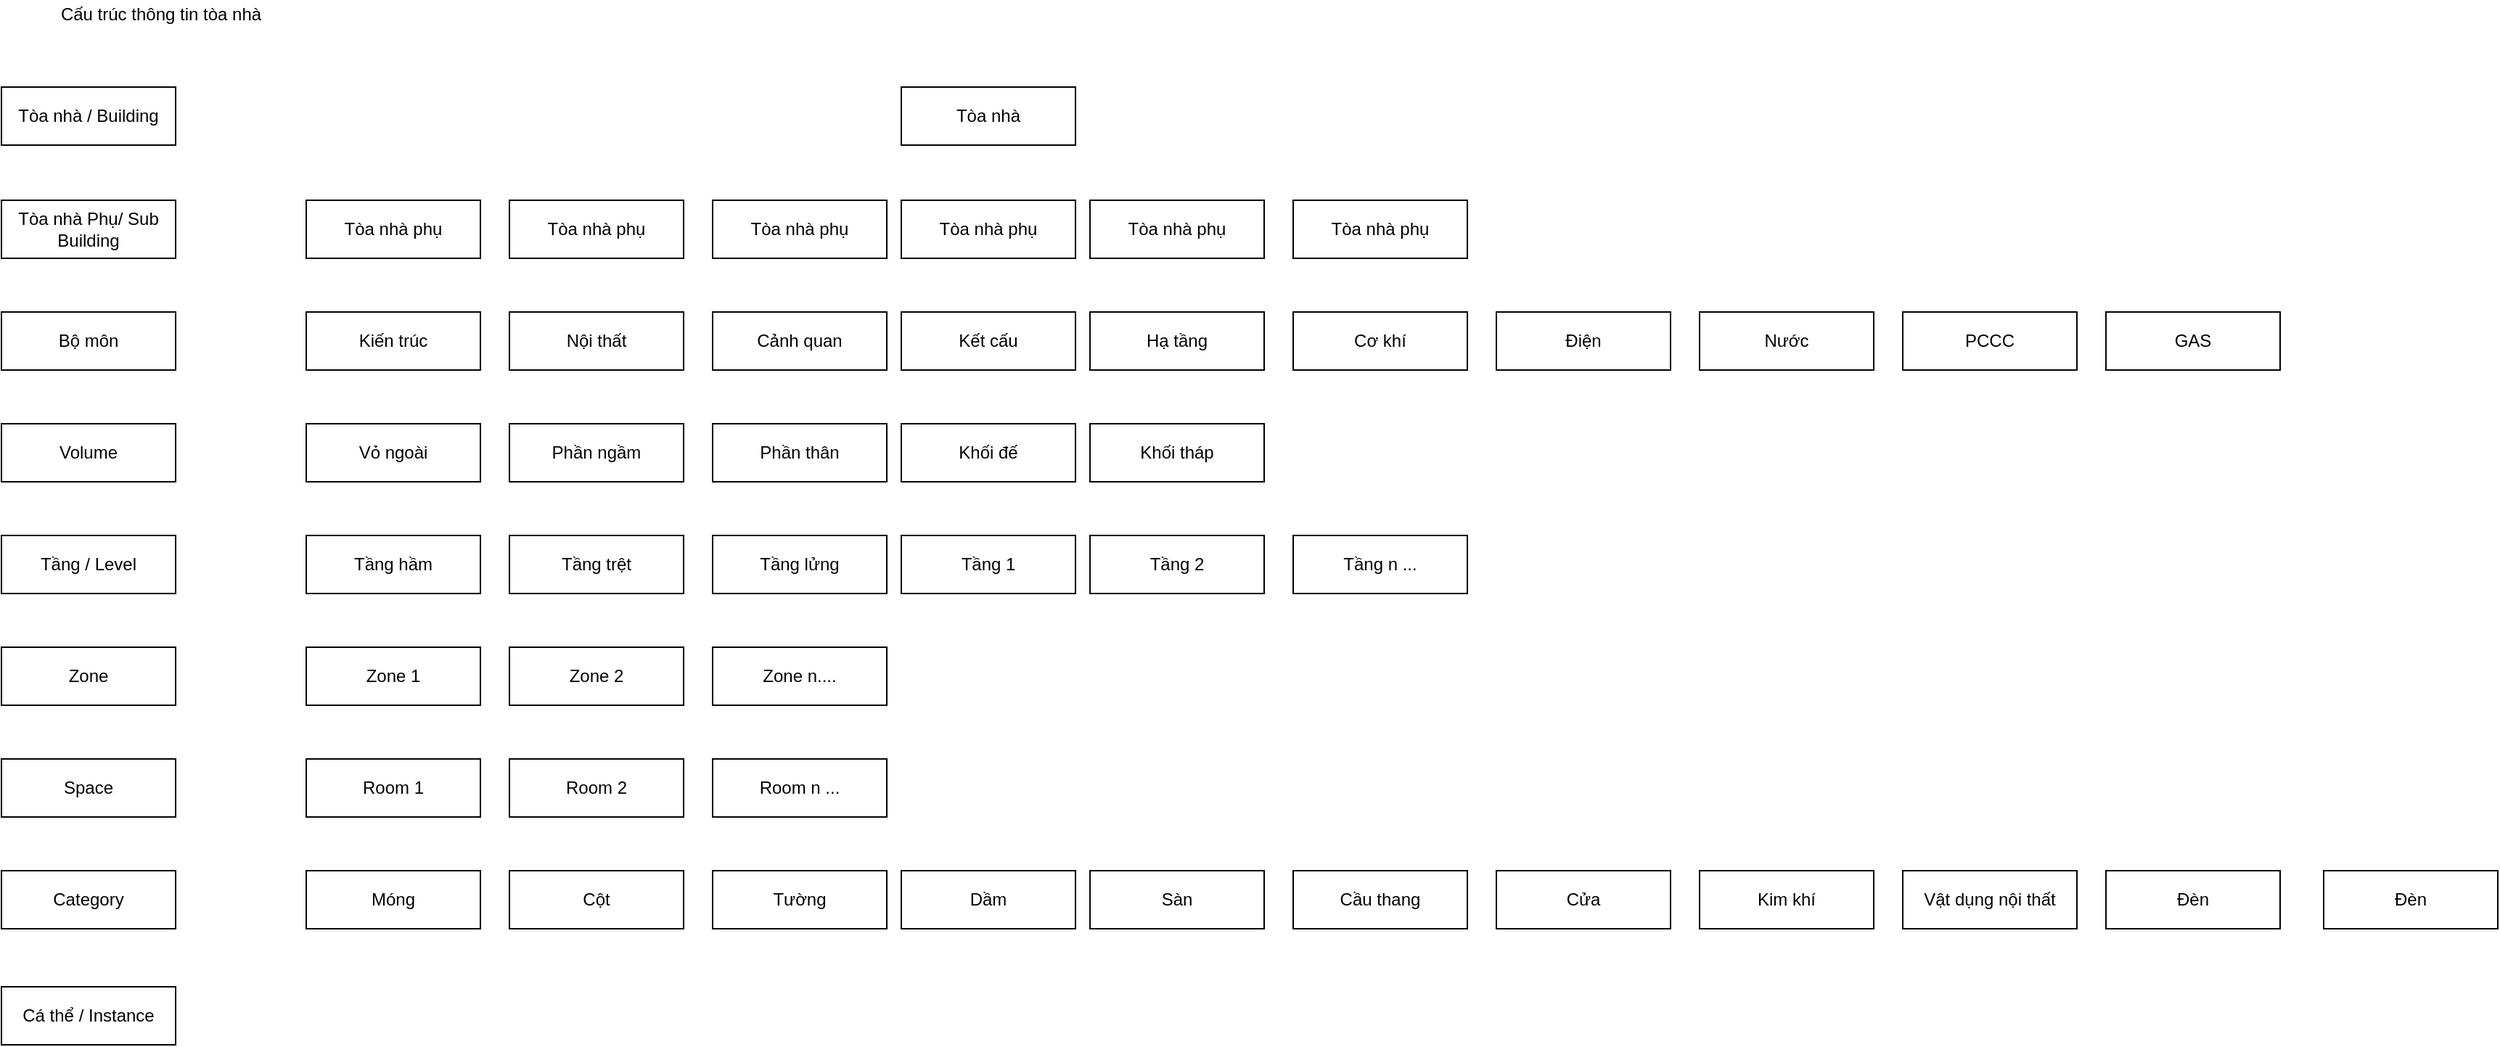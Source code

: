 <mxfile version="15.1.3" type="device"><diagram id="4xzBc2CEWSk5mAUjxAMe" name="Page-1"><mxGraphModel dx="1551" dy="1151" grid="1" gridSize="10" guides="1" tooltips="1" connect="1" arrows="1" fold="1" page="1" pageScale="1" pageWidth="1100" pageHeight="850" math="0" shadow="0"><root><mxCell id="0"/><mxCell id="1" parent="0"/><mxCell id="Vta3OSDc6cLGOIfn7Npf-1" value="Cấu trúc thông tin tòa nhà" style="text;html=1;strokeColor=none;fillColor=none;align=center;verticalAlign=middle;whiteSpace=wrap;rounded=0;" vertex="1" parent="1"><mxGeometry x="100" y="50" width="200" height="20" as="geometry"/></mxCell><mxCell id="Vta3OSDc6cLGOIfn7Npf-2" value="Tòa nhà / Building" style="rounded=0;whiteSpace=wrap;html=1;" vertex="1" parent="1"><mxGeometry x="90" y="110" width="120" height="40" as="geometry"/></mxCell><mxCell id="Vta3OSDc6cLGOIfn7Npf-3" value="Volume" style="rounded=0;whiteSpace=wrap;html=1;" vertex="1" parent="1"><mxGeometry x="90" y="342" width="120" height="40" as="geometry"/></mxCell><mxCell id="Vta3OSDc6cLGOIfn7Npf-5" value="Zone" style="rounded=0;whiteSpace=wrap;html=1;" vertex="1" parent="1"><mxGeometry x="90" y="496" width="120" height="40" as="geometry"/></mxCell><mxCell id="Vta3OSDc6cLGOIfn7Npf-8" value="Tầng / Level" style="rounded=0;whiteSpace=wrap;html=1;" vertex="1" parent="1"><mxGeometry x="90" y="419" width="120" height="40" as="geometry"/></mxCell><mxCell id="Vta3OSDc6cLGOIfn7Npf-10" value="Category" style="rounded=0;whiteSpace=wrap;html=1;" vertex="1" parent="1"><mxGeometry x="90" y="650" width="120" height="40" as="geometry"/></mxCell><mxCell id="Vta3OSDc6cLGOIfn7Npf-14" value="Bộ môn" style="rounded=0;whiteSpace=wrap;html=1;" vertex="1" parent="1"><mxGeometry x="90" y="265" width="120" height="40" as="geometry"/></mxCell><mxCell id="Vta3OSDc6cLGOIfn7Npf-29" value="Tòa nhà" style="rounded=0;whiteSpace=wrap;html=1;" vertex="1" parent="1"><mxGeometry x="710" y="110" width="120" height="40" as="geometry"/></mxCell><mxCell id="Vta3OSDc6cLGOIfn7Npf-30" value="Kiến trúc" style="rounded=0;whiteSpace=wrap;html=1;" vertex="1" parent="1"><mxGeometry x="300" y="265" width="120" height="40" as="geometry"/></mxCell><mxCell id="Vta3OSDc6cLGOIfn7Npf-31" value="Kết cấu" style="rounded=0;whiteSpace=wrap;html=1;" vertex="1" parent="1"><mxGeometry x="710" y="265" width="120" height="40" as="geometry"/></mxCell><mxCell id="Vta3OSDc6cLGOIfn7Npf-32" value="Cơ khí" style="rounded=0;whiteSpace=wrap;html=1;" vertex="1" parent="1"><mxGeometry x="980" y="265" width="120" height="40" as="geometry"/></mxCell><mxCell id="Vta3OSDc6cLGOIfn7Npf-33" value="Điện" style="rounded=0;whiteSpace=wrap;html=1;" vertex="1" parent="1"><mxGeometry x="1120" y="265" width="120" height="40" as="geometry"/></mxCell><mxCell id="Vta3OSDc6cLGOIfn7Npf-37" value="Nước" style="rounded=0;whiteSpace=wrap;html=1;" vertex="1" parent="1"><mxGeometry x="1260" y="265" width="120" height="40" as="geometry"/></mxCell><mxCell id="Vta3OSDc6cLGOIfn7Npf-38" value="PCCC" style="rounded=0;whiteSpace=wrap;html=1;" vertex="1" parent="1"><mxGeometry x="1400" y="265" width="120" height="40" as="geometry"/></mxCell><mxCell id="Vta3OSDc6cLGOIfn7Npf-41" value="GAS" style="rounded=0;whiteSpace=wrap;html=1;" vertex="1" parent="1"><mxGeometry x="1540" y="265" width="120" height="40" as="geometry"/></mxCell><mxCell id="Vta3OSDc6cLGOIfn7Npf-43" value="Nội thất" style="rounded=0;whiteSpace=wrap;html=1;" vertex="1" parent="1"><mxGeometry x="440" y="265" width="120" height="40" as="geometry"/></mxCell><mxCell id="Vta3OSDc6cLGOIfn7Npf-44" value="Cảnh quan" style="rounded=0;whiteSpace=wrap;html=1;" vertex="1" parent="1"><mxGeometry x="580" y="265" width="120" height="40" as="geometry"/></mxCell><mxCell id="Vta3OSDc6cLGOIfn7Npf-45" value="Hạ tầng" style="rounded=0;whiteSpace=wrap;html=1;" vertex="1" parent="1"><mxGeometry x="840" y="265" width="120" height="40" as="geometry"/></mxCell><mxCell id="Vta3OSDc6cLGOIfn7Npf-50" value="Vỏ ngoài" style="rounded=0;whiteSpace=wrap;html=1;" vertex="1" parent="1"><mxGeometry x="300" y="342" width="120" height="40" as="geometry"/></mxCell><mxCell id="Vta3OSDc6cLGOIfn7Npf-51" value="Phần ngầm" style="rounded=0;whiteSpace=wrap;html=1;" vertex="1" parent="1"><mxGeometry x="440" y="342" width="120" height="40" as="geometry"/></mxCell><mxCell id="Vta3OSDc6cLGOIfn7Npf-52" value="Phần thân" style="rounded=0;whiteSpace=wrap;html=1;" vertex="1" parent="1"><mxGeometry x="580" y="342" width="120" height="40" as="geometry"/></mxCell><mxCell id="Vta3OSDc6cLGOIfn7Npf-53" value="Khối đế" style="rounded=0;whiteSpace=wrap;html=1;" vertex="1" parent="1"><mxGeometry x="710" y="342" width="120" height="40" as="geometry"/></mxCell><mxCell id="Vta3OSDc6cLGOIfn7Npf-54" value="Khối tháp&lt;br&gt;" style="rounded=0;whiteSpace=wrap;html=1;" vertex="1" parent="1"><mxGeometry x="840" y="342" width="120" height="40" as="geometry"/></mxCell><mxCell id="Vta3OSDc6cLGOIfn7Npf-55" value="Tòa nhà Phụ/ Sub Building" style="rounded=0;whiteSpace=wrap;html=1;" vertex="1" parent="1"><mxGeometry x="90" y="188" width="120" height="40" as="geometry"/></mxCell><mxCell id="Vta3OSDc6cLGOIfn7Npf-56" value="Tòa nhà phụ" style="rounded=0;whiteSpace=wrap;html=1;" vertex="1" parent="1"><mxGeometry x="300" y="188" width="120" height="40" as="geometry"/></mxCell><mxCell id="Vta3OSDc6cLGOIfn7Npf-57" value="Tầng hầm" style="rounded=0;whiteSpace=wrap;html=1;" vertex="1" parent="1"><mxGeometry x="300" y="419" width="120" height="40" as="geometry"/></mxCell><mxCell id="Vta3OSDc6cLGOIfn7Npf-58" value="Tầng trệt" style="rounded=0;whiteSpace=wrap;html=1;" vertex="1" parent="1"><mxGeometry x="440" y="419" width="120" height="40" as="geometry"/></mxCell><mxCell id="Vta3OSDc6cLGOIfn7Npf-59" value="Tầng lửng" style="rounded=0;whiteSpace=wrap;html=1;" vertex="1" parent="1"><mxGeometry x="580" y="419" width="120" height="40" as="geometry"/></mxCell><mxCell id="Vta3OSDc6cLGOIfn7Npf-60" value="Tầng 1" style="rounded=0;whiteSpace=wrap;html=1;" vertex="1" parent="1"><mxGeometry x="710" y="419" width="120" height="40" as="geometry"/></mxCell><mxCell id="Vta3OSDc6cLGOIfn7Npf-61" value="Zone 1" style="rounded=0;whiteSpace=wrap;html=1;" vertex="1" parent="1"><mxGeometry x="300" y="496" width="120" height="40" as="geometry"/></mxCell><mxCell id="Vta3OSDc6cLGOIfn7Npf-62" value="Zone 2" style="rounded=0;whiteSpace=wrap;html=1;" vertex="1" parent="1"><mxGeometry x="440" y="496" width="120" height="40" as="geometry"/></mxCell><mxCell id="Vta3OSDc6cLGOIfn7Npf-63" value="Zone n...." style="rounded=0;whiteSpace=wrap;html=1;" vertex="1" parent="1"><mxGeometry x="580" y="496" width="120" height="40" as="geometry"/></mxCell><mxCell id="Vta3OSDc6cLGOIfn7Npf-64" value="Tầng 2" style="rounded=0;whiteSpace=wrap;html=1;" vertex="1" parent="1"><mxGeometry x="840" y="419" width="120" height="40" as="geometry"/></mxCell><mxCell id="Vta3OSDc6cLGOIfn7Npf-65" value="Tầng n ..." style="rounded=0;whiteSpace=wrap;html=1;" vertex="1" parent="1"><mxGeometry x="980" y="419" width="120" height="40" as="geometry"/></mxCell><mxCell id="Vta3OSDc6cLGOIfn7Npf-66" value="Móng" style="rounded=0;whiteSpace=wrap;html=1;" vertex="1" parent="1"><mxGeometry x="300" y="650" width="120" height="40" as="geometry"/></mxCell><mxCell id="Vta3OSDc6cLGOIfn7Npf-67" value="Cột" style="rounded=0;whiteSpace=wrap;html=1;" vertex="1" parent="1"><mxGeometry x="440" y="650" width="120" height="40" as="geometry"/></mxCell><mxCell id="Vta3OSDc6cLGOIfn7Npf-68" value="Tường" style="rounded=0;whiteSpace=wrap;html=1;" vertex="1" parent="1"><mxGeometry x="580" y="650" width="120" height="40" as="geometry"/></mxCell><mxCell id="Vta3OSDc6cLGOIfn7Npf-69" value="Dầm" style="rounded=0;whiteSpace=wrap;html=1;" vertex="1" parent="1"><mxGeometry x="710" y="650" width="120" height="40" as="geometry"/></mxCell><mxCell id="Vta3OSDc6cLGOIfn7Npf-70" value="Sàn" style="rounded=0;whiteSpace=wrap;html=1;" vertex="1" parent="1"><mxGeometry x="840" y="650" width="120" height="40" as="geometry"/></mxCell><mxCell id="Vta3OSDc6cLGOIfn7Npf-71" value="Cầu thang" style="rounded=0;whiteSpace=wrap;html=1;" vertex="1" parent="1"><mxGeometry x="980" y="650" width="120" height="40" as="geometry"/></mxCell><mxCell id="Vta3OSDc6cLGOIfn7Npf-72" value="Cửa" style="rounded=0;whiteSpace=wrap;html=1;" vertex="1" parent="1"><mxGeometry x="1120" y="650" width="120" height="40" as="geometry"/></mxCell><mxCell id="Vta3OSDc6cLGOIfn7Npf-73" value="Kim khí" style="rounded=0;whiteSpace=wrap;html=1;" vertex="1" parent="1"><mxGeometry x="1260" y="650" width="120" height="40" as="geometry"/></mxCell><mxCell id="Vta3OSDc6cLGOIfn7Npf-74" value="Vật dụng nội thất" style="rounded=0;whiteSpace=wrap;html=1;" vertex="1" parent="1"><mxGeometry x="1400" y="650" width="120" height="40" as="geometry"/></mxCell><mxCell id="Vta3OSDc6cLGOIfn7Npf-75" value="Đèn" style="rounded=0;whiteSpace=wrap;html=1;" vertex="1" parent="1"><mxGeometry x="1540" y="650" width="120" height="40" as="geometry"/></mxCell><mxCell id="Vta3OSDc6cLGOIfn7Npf-76" value="Đèn" style="rounded=0;whiteSpace=wrap;html=1;" vertex="1" parent="1"><mxGeometry x="1690" y="650" width="120" height="40" as="geometry"/></mxCell><mxCell id="Vta3OSDc6cLGOIfn7Npf-77" value="Space" style="rounded=0;whiteSpace=wrap;html=1;" vertex="1" parent="1"><mxGeometry x="90" y="573" width="120" height="40" as="geometry"/></mxCell><mxCell id="Vta3OSDc6cLGOIfn7Npf-78" value="Room 1" style="rounded=0;whiteSpace=wrap;html=1;" vertex="1" parent="1"><mxGeometry x="300" y="573" width="120" height="40" as="geometry"/></mxCell><mxCell id="Vta3OSDc6cLGOIfn7Npf-79" value="Room 2" style="rounded=0;whiteSpace=wrap;html=1;" vertex="1" parent="1"><mxGeometry x="440" y="573" width="120" height="40" as="geometry"/></mxCell><mxCell id="Vta3OSDc6cLGOIfn7Npf-80" value="Room n ..." style="rounded=0;whiteSpace=wrap;html=1;" vertex="1" parent="1"><mxGeometry x="580" y="573" width="120" height="40" as="geometry"/></mxCell><mxCell id="Vta3OSDc6cLGOIfn7Npf-81" value="Cá thể / Instance" style="rounded=0;whiteSpace=wrap;html=1;" vertex="1" parent="1"><mxGeometry x="90" y="730" width="120" height="40" as="geometry"/></mxCell><mxCell id="Vta3OSDc6cLGOIfn7Npf-82" value="Tòa nhà phụ" style="rounded=0;whiteSpace=wrap;html=1;" vertex="1" parent="1"><mxGeometry x="440" y="188" width="120" height="40" as="geometry"/></mxCell><mxCell id="Vta3OSDc6cLGOIfn7Npf-83" value="Tòa nhà phụ" style="rounded=0;whiteSpace=wrap;html=1;" vertex="1" parent="1"><mxGeometry x="580" y="188" width="120" height="40" as="geometry"/></mxCell><mxCell id="Vta3OSDc6cLGOIfn7Npf-84" value="Tòa nhà phụ" style="rounded=0;whiteSpace=wrap;html=1;" vertex="1" parent="1"><mxGeometry x="710" y="188" width="120" height="40" as="geometry"/></mxCell><mxCell id="Vta3OSDc6cLGOIfn7Npf-85" value="Tòa nhà phụ" style="rounded=0;whiteSpace=wrap;html=1;" vertex="1" parent="1"><mxGeometry x="840" y="188" width="120" height="40" as="geometry"/></mxCell><mxCell id="Vta3OSDc6cLGOIfn7Npf-86" value="Tòa nhà phụ" style="rounded=0;whiteSpace=wrap;html=1;" vertex="1" parent="1"><mxGeometry x="980" y="188" width="120" height="40" as="geometry"/></mxCell></root></mxGraphModel></diagram></mxfile>
